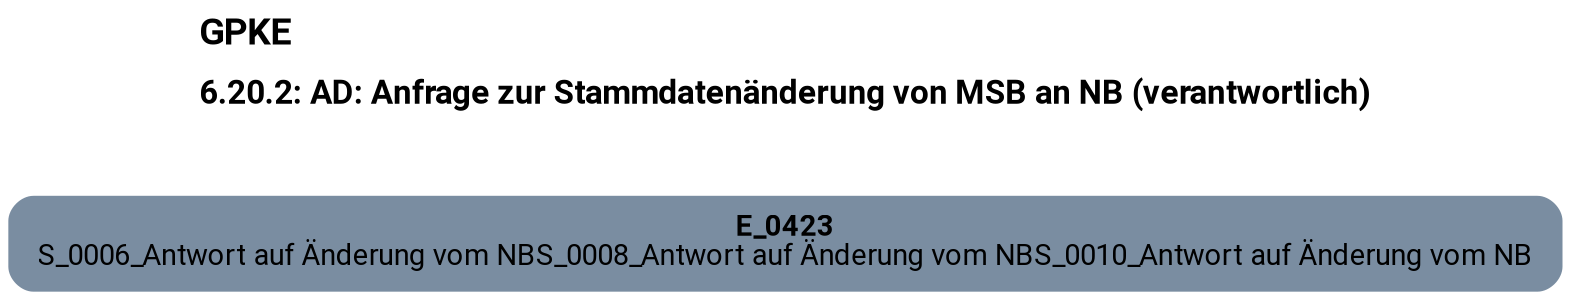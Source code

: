 digraph D {
    labelloc="t";
    label=<<B><FONT POINT-SIZE="18">GPKE</FONT></B><BR align="left"/><BR/><B><FONT POINT-SIZE="16">6.20.2: AD: Anfrage zur Stammdatenänderung von MSB an NB (verantwortlich)</FONT></B><BR align="left"/><BR/><BR/><BR/>>;
    ratio="compress";
    concentrate=true;
    pack=true;
    rankdir=TB;
    packmode="array";
    size="20,20";
    fontsize=12;
    "Empty" [margin="0.2,0.12", shape=box, style="filled,rounded", penwidth=0.0, fillcolor="#7a8da1", label=<<B>E_0423</B><BR align="center"/><FONT>S_0006_Antwort auf Änderung vom NB
S_0008_Antwort auf Änderung vom NB
S_0010_Antwort auf Änderung vom NB</FONT><BR align="center"/>>, fontname="Roboto, sans-serif"];


    bgcolor="transparent";
fontname="Roboto, sans-serif";
}